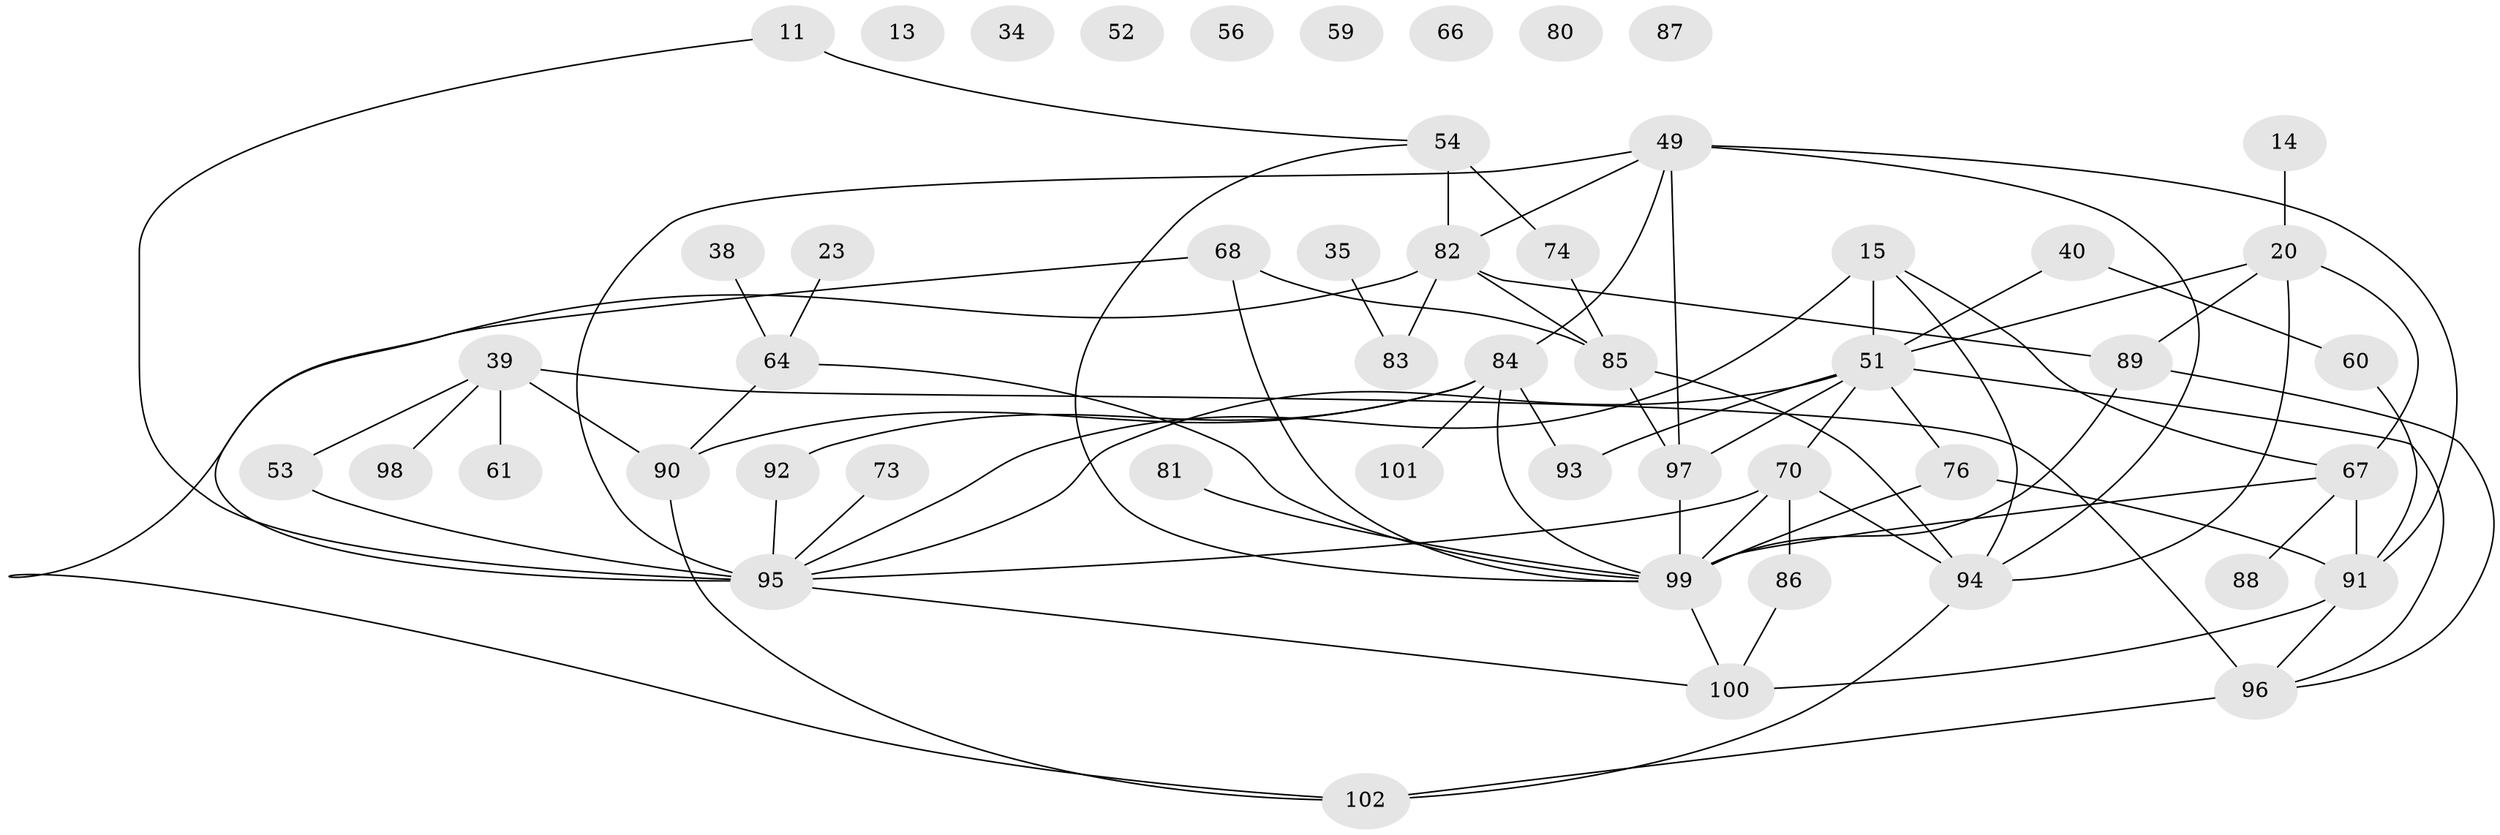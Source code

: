 // original degree distribution, {2: 0.21568627450980393, 1: 0.1568627450980392, 4: 0.13725490196078433, 6: 0.049019607843137254, 0: 0.06862745098039216, 5: 0.0784313725490196, 3: 0.2549019607843137, 8: 0.0196078431372549, 7: 0.0196078431372549}
// Generated by graph-tools (version 1.1) at 2025/38/03/09/25 04:38:56]
// undirected, 51 vertices, 78 edges
graph export_dot {
graph [start="1"]
  node [color=gray90,style=filled];
  11;
  13;
  14;
  15;
  20;
  23;
  34 [super="+2"];
  35;
  38;
  39 [super="+24"];
  40;
  49 [super="+33"];
  51 [super="+9+22"];
  52;
  53;
  54;
  56;
  59;
  60;
  61;
  64;
  66;
  67 [super="+63"];
  68 [super="+18+37"];
  70 [super="+7"];
  73;
  74;
  76 [super="+29+43"];
  80;
  81;
  82 [super="+57"];
  83;
  84 [super="+69"];
  85 [super="+44+78"];
  86;
  87;
  88;
  89 [super="+48"];
  90 [super="+27"];
  91 [super="+17+42+77"];
  92;
  93 [super="+65"];
  94 [super="+72+71"];
  95 [super="+41+79"];
  96 [super="+3+62"];
  97 [super="+50"];
  98 [super="+10"];
  99 [super="+58+45"];
  100 [super="+75"];
  101;
  102 [super="+55"];
  11 -- 54;
  11 -- 95;
  14 -- 20;
  15 -- 67;
  15 -- 94;
  15 -- 51 [weight=2];
  15 -- 95;
  20 -- 67;
  20 -- 89 [weight=2];
  20 -- 51;
  20 -- 94;
  23 -- 64;
  35 -- 83;
  38 -- 64;
  39 -- 53;
  39 -- 90 [weight=2];
  39 -- 96 [weight=2];
  39 -- 98;
  39 -- 61;
  40 -- 60;
  40 -- 51;
  49 -- 91 [weight=3];
  49 -- 82;
  49 -- 94;
  49 -- 95 [weight=3];
  49 -- 97;
  49 -- 84;
  51 -- 97;
  51 -- 70 [weight=2];
  51 -- 93;
  51 -- 96;
  51 -- 95;
  51 -- 76;
  53 -- 95;
  54 -- 74;
  54 -- 82 [weight=2];
  54 -- 99;
  60 -- 91;
  64 -- 99;
  64 -- 90;
  67 -- 88;
  67 -- 99 [weight=3];
  67 -- 91 [weight=2];
  68 -- 85;
  68 -- 95;
  68 -- 99 [weight=2];
  70 -- 86;
  70 -- 99 [weight=3];
  70 -- 95;
  70 -- 94;
  73 -- 95;
  74 -- 85;
  76 -- 91;
  76 -- 99;
  81 -- 99;
  82 -- 83;
  82 -- 102;
  82 -- 89;
  82 -- 85;
  84 -- 90;
  84 -- 92;
  84 -- 93 [weight=2];
  84 -- 101;
  84 -- 99;
  85 -- 97;
  85 -- 94;
  86 -- 100;
  89 -- 99;
  89 -- 96;
  90 -- 102;
  91 -- 96;
  91 -- 100;
  92 -- 95;
  94 -- 102;
  95 -- 100;
  96 -- 102;
  97 -- 99 [weight=2];
  99 -- 100;
}
